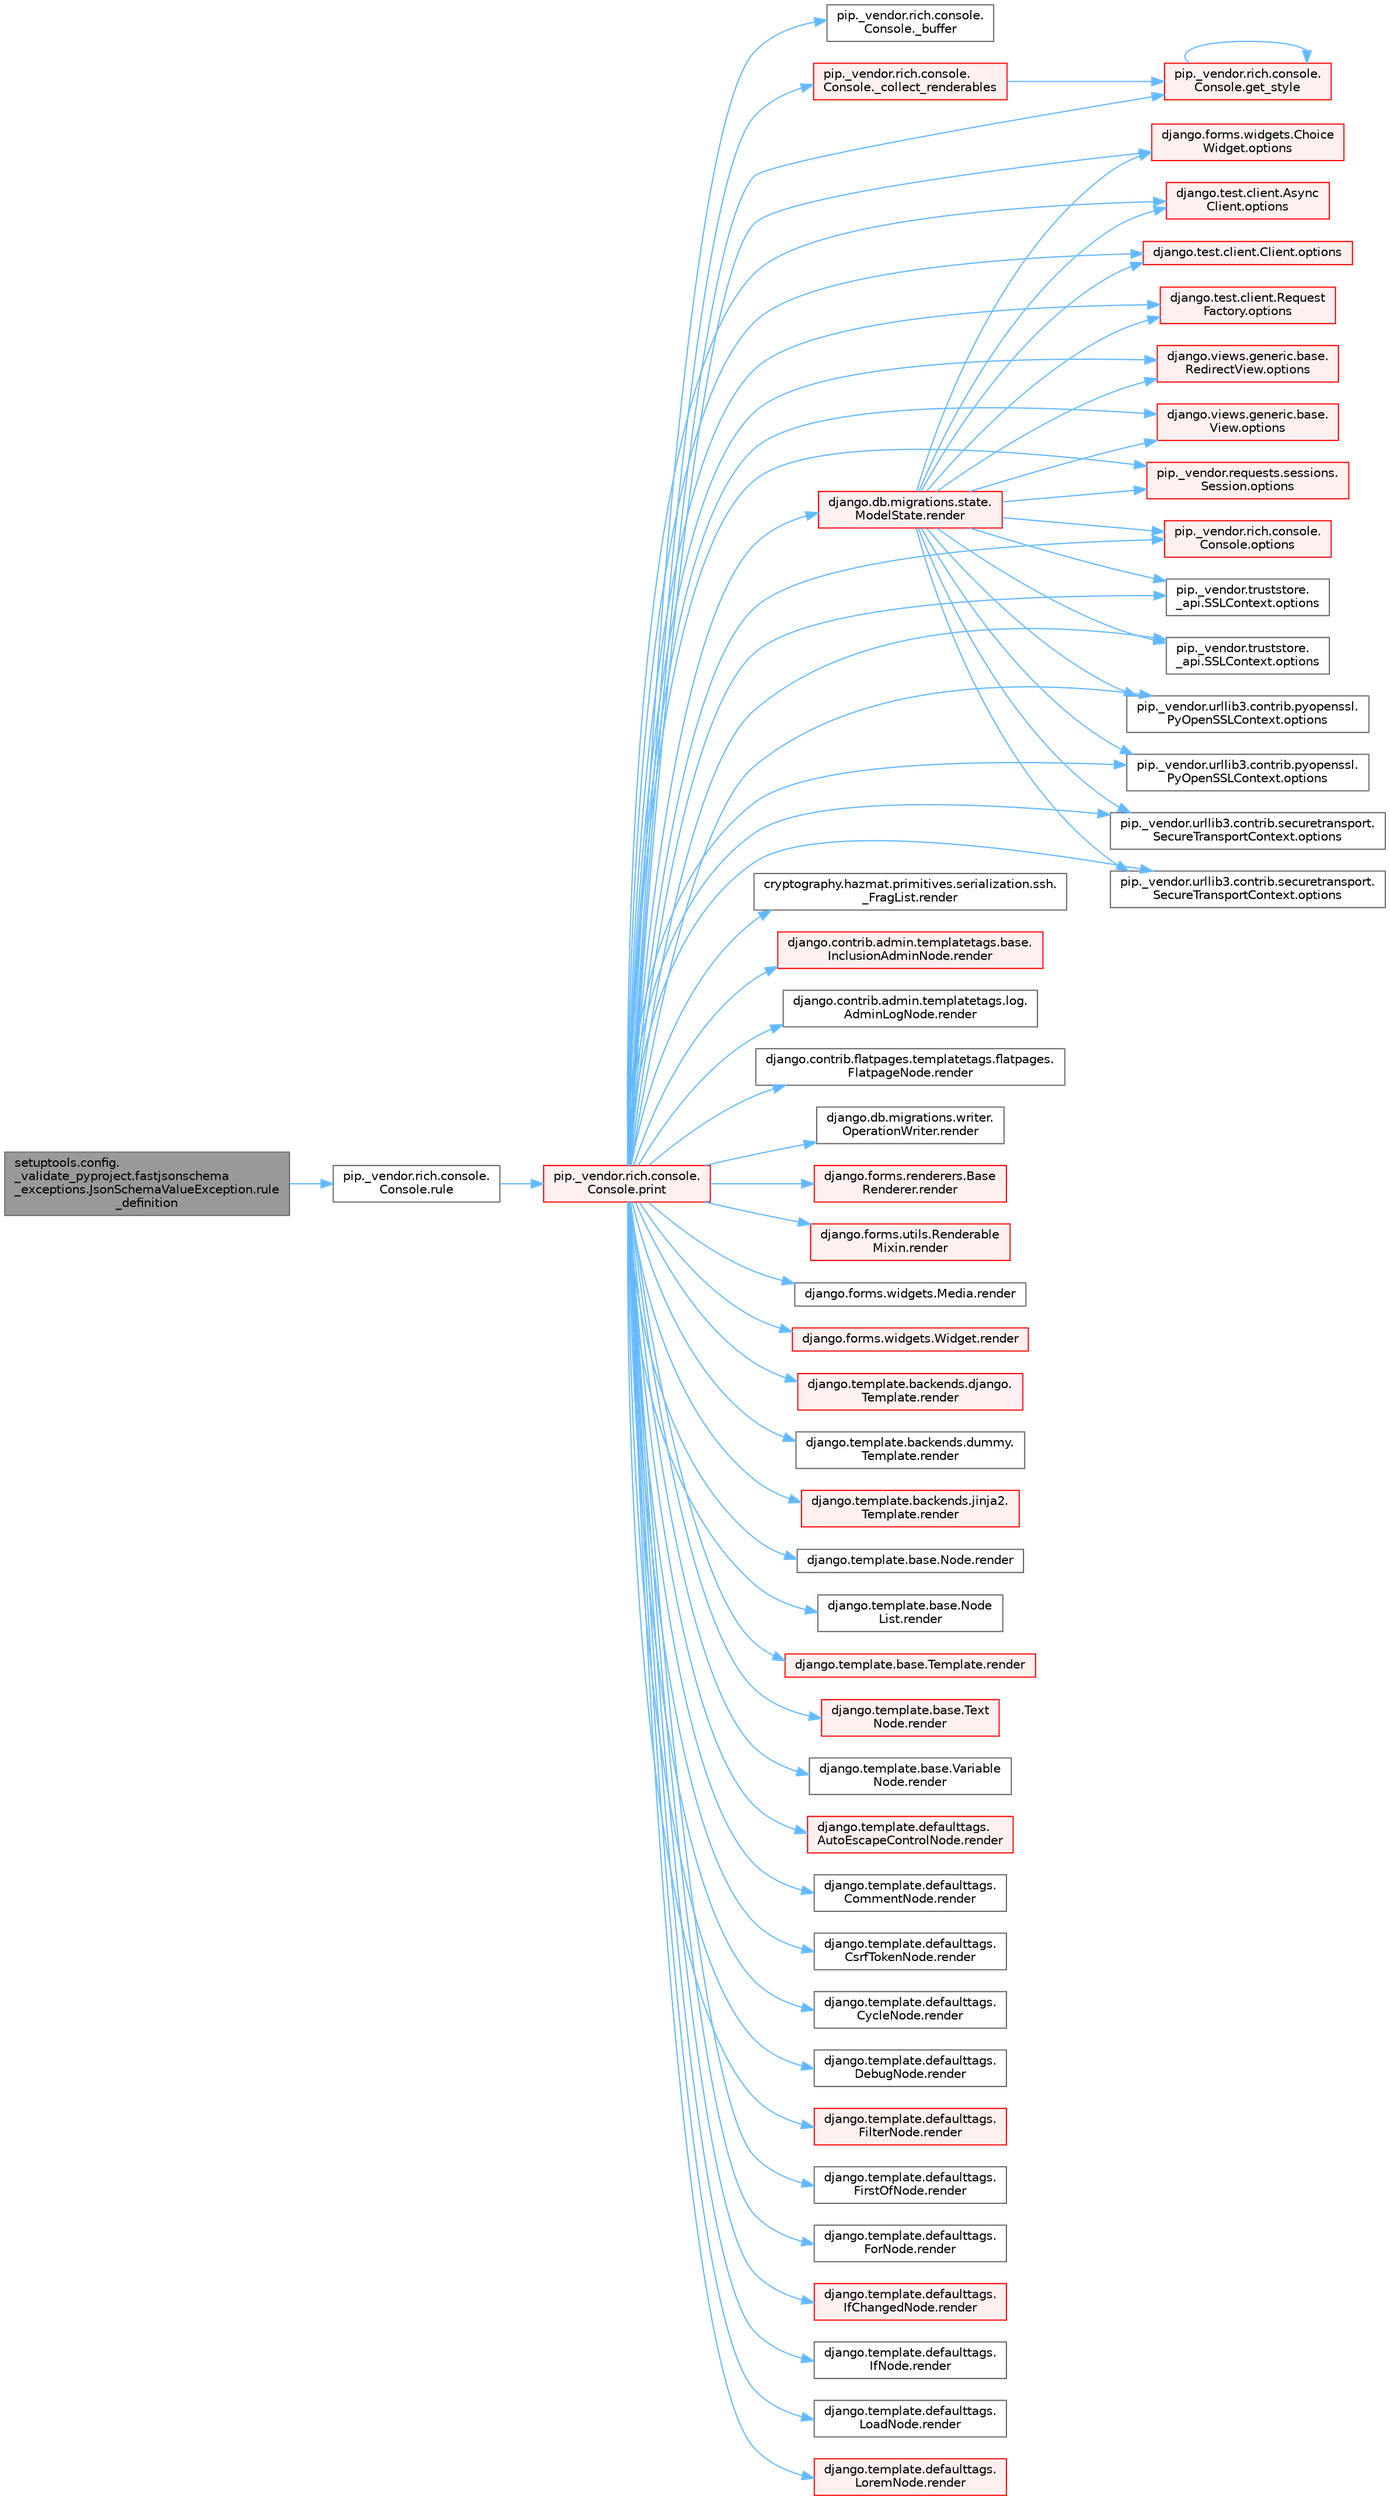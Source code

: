 digraph "setuptools.config._validate_pyproject.fastjsonschema_exceptions.JsonSchemaValueException.rule_definition"
{
 // LATEX_PDF_SIZE
  bgcolor="transparent";
  edge [fontname=Helvetica,fontsize=10,labelfontname=Helvetica,labelfontsize=10];
  node [fontname=Helvetica,fontsize=10,shape=box,height=0.2,width=0.4];
  rankdir="LR";
  Node1 [id="Node000001",label="setuptools.config.\l_validate_pyproject.fastjsonschema\l_exceptions.JsonSchemaValueException.rule\l_definition",height=0.2,width=0.4,color="gray40", fillcolor="grey60", style="filled", fontcolor="black",tooltip=" "];
  Node1 -> Node2 [id="edge1_Node000001_Node000002",color="steelblue1",style="solid",tooltip=" "];
  Node2 [id="Node000002",label="pip._vendor.rich.console.\lConsole.rule",height=0.2,width=0.4,color="grey40", fillcolor="white", style="filled",URL="$classpip_1_1__vendor_1_1rich_1_1console_1_1_console.html#abec6041d93810e8b1089d8bd7d00c397",tooltip=" "];
  Node2 -> Node3 [id="edge2_Node000002_Node000003",color="steelblue1",style="solid",tooltip=" "];
  Node3 [id="Node000003",label="pip._vendor.rich.console.\lConsole.print",height=0.2,width=0.4,color="red", fillcolor="#FFF0F0", style="filled",URL="$classpip_1_1__vendor_1_1rich_1_1console_1_1_console.html#af954370cdbb49236b597f2c11064549d",tooltip=" "];
  Node3 -> Node4 [id="edge3_Node000003_Node000004",color="steelblue1",style="solid",tooltip=" "];
  Node4 [id="Node000004",label="pip._vendor.rich.console.\lConsole._buffer",height=0.2,width=0.4,color="grey40", fillcolor="white", style="filled",URL="$classpip_1_1__vendor_1_1rich_1_1console_1_1_console.html#a51eaf031922c907e4085937b82f5564e",tooltip=" "];
  Node3 -> Node5 [id="edge4_Node000003_Node000005",color="steelblue1",style="solid",tooltip=" "];
  Node5 [id="Node000005",label="pip._vendor.rich.console.\lConsole._collect_renderables",height=0.2,width=0.4,color="red", fillcolor="#FFF0F0", style="filled",URL="$classpip_1_1__vendor_1_1rich_1_1console_1_1_console.html#ab053dc750094e77e036523f6d2c14899",tooltip=" "];
  Node5 -> Node9 [id="edge5_Node000005_Node000009",color="steelblue1",style="solid",tooltip=" "];
  Node9 [id="Node000009",label="pip._vendor.rich.console.\lConsole.get_style",height=0.2,width=0.4,color="red", fillcolor="#FFF0F0", style="filled",URL="$classpip_1_1__vendor_1_1rich_1_1console_1_1_console.html#ad6363f2eab416ae6106f6a1dc8e115ff",tooltip=" "];
  Node9 -> Node9 [id="edge6_Node000009_Node000009",color="steelblue1",style="solid",tooltip=" "];
  Node3 -> Node9 [id="edge7_Node000003_Node000009",color="steelblue1",style="solid",tooltip=" "];
  Node3 -> Node18 [id="edge8_Node000003_Node000018",color="steelblue1",style="solid",tooltip=" "];
  Node18 [id="Node000018",label="django.forms.widgets.Choice\lWidget.options",height=0.2,width=0.4,color="red", fillcolor="#FFF0F0", style="filled",URL="$classdjango_1_1forms_1_1widgets_1_1_choice_widget.html#a8575b90386fc2027f38ea00133cef250",tooltip=" "];
  Node3 -> Node1451 [id="edge9_Node000003_Node001451",color="steelblue1",style="solid",tooltip=" "];
  Node1451 [id="Node001451",label="django.test.client.Async\lClient.options",height=0.2,width=0.4,color="red", fillcolor="#FFF0F0", style="filled",URL="$classdjango_1_1test_1_1client_1_1_async_client.html#a84509c6347cbc018e6335b924ec841a2",tooltip=" "];
  Node3 -> Node1656 [id="edge10_Node000003_Node001656",color="steelblue1",style="solid",tooltip=" "];
  Node1656 [id="Node001656",label="django.test.client.Client.options",height=0.2,width=0.4,color="red", fillcolor="#FFF0F0", style="filled",URL="$classdjango_1_1test_1_1client_1_1_client.html#a839ea6375ca2184b3b60550938b6824c",tooltip=" "];
  Node3 -> Node1658 [id="edge11_Node000003_Node001658",color="steelblue1",style="solid",tooltip=" "];
  Node1658 [id="Node001658",label="django.test.client.Request\lFactory.options",height=0.2,width=0.4,color="red", fillcolor="#FFF0F0", style="filled",URL="$classdjango_1_1test_1_1client_1_1_request_factory.html#a438a7e1be2437d680cd78d11dee77c54",tooltip=" "];
  Node3 -> Node1662 [id="edge12_Node000003_Node001662",color="steelblue1",style="solid",tooltip=" "];
  Node1662 [id="Node001662",label="django.views.generic.base.\lRedirectView.options",height=0.2,width=0.4,color="red", fillcolor="#FFF0F0", style="filled",URL="$classdjango_1_1views_1_1generic_1_1base_1_1_redirect_view.html#a444de156c79647344c987295c47a76e1",tooltip=" "];
  Node3 -> Node1839 [id="edge13_Node000003_Node001839",color="steelblue1",style="solid",tooltip=" "];
  Node1839 [id="Node001839",label="django.views.generic.base.\lView.options",height=0.2,width=0.4,color="red", fillcolor="#FFF0F0", style="filled",URL="$classdjango_1_1views_1_1generic_1_1base_1_1_view.html#a4d1dc440a5bae11bd7859d20ca9948e1",tooltip=" "];
  Node3 -> Node1842 [id="edge14_Node000003_Node001842",color="steelblue1",style="solid",tooltip=" "];
  Node1842 [id="Node001842",label="pip._vendor.requests.sessions.\lSession.options",height=0.2,width=0.4,color="red", fillcolor="#FFF0F0", style="filled",URL="$classpip_1_1__vendor_1_1requests_1_1sessions_1_1_session.html#a210270880f90521b3b3014748ecd87e9",tooltip=" "];
  Node3 -> Node1843 [id="edge15_Node000003_Node001843",color="steelblue1",style="solid",tooltip=" "];
  Node1843 [id="Node001843",label="pip._vendor.rich.console.\lConsole.options",height=0.2,width=0.4,color="red", fillcolor="#FFF0F0", style="filled",URL="$classpip_1_1__vendor_1_1rich_1_1console_1_1_console.html#a41c8efe30ea45a9a4a3f8c34c688fe00",tooltip=" "];
  Node3 -> Node1851 [id="edge16_Node000003_Node001851",color="steelblue1",style="solid",tooltip=" "];
  Node1851 [id="Node001851",label="pip._vendor.truststore.\l_api.SSLContext.options",height=0.2,width=0.4,color="grey40", fillcolor="white", style="filled",URL="$classpip_1_1__vendor_1_1truststore_1_1__api_1_1_s_s_l_context.html#a6755b8a82c0de77273744b73a826678d",tooltip=" "];
  Node3 -> Node1852 [id="edge17_Node000003_Node001852",color="steelblue1",style="solid",tooltip=" "];
  Node1852 [id="Node001852",label="pip._vendor.truststore.\l_api.SSLContext.options",height=0.2,width=0.4,color="grey40", fillcolor="white", style="filled",URL="$classpip_1_1__vendor_1_1truststore_1_1__api_1_1_s_s_l_context.html#a90bd5b81f087b6628b2f681ce6cffcd6",tooltip=" "];
  Node3 -> Node1853 [id="edge18_Node000003_Node001853",color="steelblue1",style="solid",tooltip=" "];
  Node1853 [id="Node001853",label="pip._vendor.urllib3.contrib.pyopenssl.\lPyOpenSSLContext.options",height=0.2,width=0.4,color="grey40", fillcolor="white", style="filled",URL="$classpip_1_1__vendor_1_1urllib3_1_1contrib_1_1pyopenssl_1_1_py_open_s_s_l_context.html#a3f539cc9d4b91d2fb90d7f8aef3810c1",tooltip=" "];
  Node3 -> Node1854 [id="edge19_Node000003_Node001854",color="steelblue1",style="solid",tooltip=" "];
  Node1854 [id="Node001854",label="pip._vendor.urllib3.contrib.pyopenssl.\lPyOpenSSLContext.options",height=0.2,width=0.4,color="grey40", fillcolor="white", style="filled",URL="$classpip_1_1__vendor_1_1urllib3_1_1contrib_1_1pyopenssl_1_1_py_open_s_s_l_context.html#a8475fc4f3e83d92654b066a9422908dc",tooltip=" "];
  Node3 -> Node1855 [id="edge20_Node000003_Node001855",color="steelblue1",style="solid",tooltip=" "];
  Node1855 [id="Node001855",label="pip._vendor.urllib3.contrib.securetransport.\lSecureTransportContext.options",height=0.2,width=0.4,color="grey40", fillcolor="white", style="filled",URL="$classpip_1_1__vendor_1_1urllib3_1_1contrib_1_1securetransport_1_1_secure_transport_context.html#ae19920941647ed0b43e0ed7d96e12457",tooltip=" "];
  Node3 -> Node1856 [id="edge21_Node000003_Node001856",color="steelblue1",style="solid",tooltip=" "];
  Node1856 [id="Node001856",label="pip._vendor.urllib3.contrib.securetransport.\lSecureTransportContext.options",height=0.2,width=0.4,color="grey40", fillcolor="white", style="filled",URL="$classpip_1_1__vendor_1_1urllib3_1_1contrib_1_1securetransport_1_1_secure_transport_context.html#acf6c1ec11ca09e30c9c70d7dc26afacd",tooltip=" "];
  Node3 -> Node3330 [id="edge22_Node000003_Node003330",color="steelblue1",style="solid",tooltip=" "];
  Node3330 [id="Node003330",label="cryptography.hazmat.primitives.serialization.ssh.\l_FragList.render",height=0.2,width=0.4,color="grey40", fillcolor="white", style="filled",URL="$classcryptography_1_1hazmat_1_1primitives_1_1serialization_1_1ssh_1_1___frag_list.html#adb86a47aab3646d46cfde49b7a4408a0",tooltip=" "];
  Node3 -> Node3331 [id="edge23_Node000003_Node003331",color="steelblue1",style="solid",tooltip=" "];
  Node3331 [id="Node003331",label="django.contrib.admin.templatetags.base.\lInclusionAdminNode.render",height=0.2,width=0.4,color="red", fillcolor="#FFF0F0", style="filled",URL="$classdjango_1_1contrib_1_1admin_1_1templatetags_1_1base_1_1_inclusion_admin_node.html#a5c909e3c155bf5e7736cc82df0006cda",tooltip=" "];
  Node3 -> Node3332 [id="edge24_Node000003_Node003332",color="steelblue1",style="solid",tooltip=" "];
  Node3332 [id="Node003332",label="django.contrib.admin.templatetags.log.\lAdminLogNode.render",height=0.2,width=0.4,color="grey40", fillcolor="white", style="filled",URL="$classdjango_1_1contrib_1_1admin_1_1templatetags_1_1log_1_1_admin_log_node.html#a86b516f1be40628f1bd94a1dc420cb24",tooltip=" "];
  Node3 -> Node3333 [id="edge25_Node000003_Node003333",color="steelblue1",style="solid",tooltip=" "];
  Node3333 [id="Node003333",label="django.contrib.flatpages.templatetags.flatpages.\lFlatpageNode.render",height=0.2,width=0.4,color="grey40", fillcolor="white", style="filled",URL="$classdjango_1_1contrib_1_1flatpages_1_1templatetags_1_1flatpages_1_1_flatpage_node.html#afc3c992ffd3bae82ad18431268d4eee9",tooltip=" "];
  Node3 -> Node3334 [id="edge26_Node000003_Node003334",color="steelblue1",style="solid",tooltip=" "];
  Node3334 [id="Node003334",label="django.db.migrations.state.\lModelState.render",height=0.2,width=0.4,color="red", fillcolor="#FFF0F0", style="filled",URL="$classdjango_1_1db_1_1migrations_1_1state_1_1_model_state.html#abcfccbe8ebf6564386ec6908b6bc3178",tooltip=" "];
  Node3334 -> Node18 [id="edge27_Node003334_Node000018",color="steelblue1",style="solid",tooltip=" "];
  Node3334 -> Node1451 [id="edge28_Node003334_Node001451",color="steelblue1",style="solid",tooltip=" "];
  Node3334 -> Node1656 [id="edge29_Node003334_Node001656",color="steelblue1",style="solid",tooltip=" "];
  Node3334 -> Node1658 [id="edge30_Node003334_Node001658",color="steelblue1",style="solid",tooltip=" "];
  Node3334 -> Node1662 [id="edge31_Node003334_Node001662",color="steelblue1",style="solid",tooltip=" "];
  Node3334 -> Node1839 [id="edge32_Node003334_Node001839",color="steelblue1",style="solid",tooltip=" "];
  Node3334 -> Node1842 [id="edge33_Node003334_Node001842",color="steelblue1",style="solid",tooltip=" "];
  Node3334 -> Node1843 [id="edge34_Node003334_Node001843",color="steelblue1",style="solid",tooltip=" "];
  Node3334 -> Node1851 [id="edge35_Node003334_Node001851",color="steelblue1",style="solid",tooltip=" "];
  Node3334 -> Node1852 [id="edge36_Node003334_Node001852",color="steelblue1",style="solid",tooltip=" "];
  Node3334 -> Node1853 [id="edge37_Node003334_Node001853",color="steelblue1",style="solid",tooltip=" "];
  Node3334 -> Node1854 [id="edge38_Node003334_Node001854",color="steelblue1",style="solid",tooltip=" "];
  Node3334 -> Node1855 [id="edge39_Node003334_Node001855",color="steelblue1",style="solid",tooltip=" "];
  Node3334 -> Node1856 [id="edge40_Node003334_Node001856",color="steelblue1",style="solid",tooltip=" "];
  Node3 -> Node3336 [id="edge41_Node000003_Node003336",color="steelblue1",style="solid",tooltip=" "];
  Node3336 [id="Node003336",label="django.db.migrations.writer.\lOperationWriter.render",height=0.2,width=0.4,color="grey40", fillcolor="white", style="filled",URL="$classdjango_1_1db_1_1migrations_1_1writer_1_1_operation_writer.html#a6c0937fe3e8b072ea0d6c73954edaeef",tooltip=" "];
  Node3 -> Node3337 [id="edge42_Node000003_Node003337",color="steelblue1",style="solid",tooltip=" "];
  Node3337 [id="Node003337",label="django.forms.renderers.Base\lRenderer.render",height=0.2,width=0.4,color="red", fillcolor="#FFF0F0", style="filled",URL="$classdjango_1_1forms_1_1renderers_1_1_base_renderer.html#afc2864a13f4b09dd1ed354c16e047652",tooltip=" "];
  Node3 -> Node3369 [id="edge43_Node000003_Node003369",color="steelblue1",style="solid",tooltip=" "];
  Node3369 [id="Node003369",label="django.forms.utils.Renderable\lMixin.render",height=0.2,width=0.4,color="red", fillcolor="#FFF0F0", style="filled",URL="$classdjango_1_1forms_1_1utils_1_1_renderable_mixin.html#acdc73a3b1da7190ea3c6e0e2cb22e297",tooltip=" "];
  Node3 -> Node3370 [id="edge44_Node000003_Node003370",color="steelblue1",style="solid",tooltip=" "];
  Node3370 [id="Node003370",label="django.forms.widgets.Media.render",height=0.2,width=0.4,color="grey40", fillcolor="white", style="filled",URL="$classdjango_1_1forms_1_1widgets_1_1_media.html#a8619dcf905d1f6eba055d8c305557a34",tooltip=" "];
  Node3 -> Node3371 [id="edge45_Node000003_Node003371",color="steelblue1",style="solid",tooltip=" "];
  Node3371 [id="Node003371",label="django.forms.widgets.Widget.render",height=0.2,width=0.4,color="red", fillcolor="#FFF0F0", style="filled",URL="$classdjango_1_1forms_1_1widgets_1_1_widget.html#a972266d3972b64c404467dea8d6e2809",tooltip=" "];
  Node3 -> Node3387 [id="edge46_Node000003_Node003387",color="steelblue1",style="solid",tooltip=" "];
  Node3387 [id="Node003387",label="django.template.backends.django.\lTemplate.render",height=0.2,width=0.4,color="red", fillcolor="#FFF0F0", style="filled",URL="$classdjango_1_1template_1_1backends_1_1django_1_1_template.html#a12a44617b125b05f525f3e7262c1efc7",tooltip=" "];
  Node3 -> Node3388 [id="edge47_Node000003_Node003388",color="steelblue1",style="solid",tooltip=" "];
  Node3388 [id="Node003388",label="django.template.backends.dummy.\lTemplate.render",height=0.2,width=0.4,color="grey40", fillcolor="white", style="filled",URL="$classdjango_1_1template_1_1backends_1_1dummy_1_1_template.html#a12bf197b5e1349e6ae932de146ff664a",tooltip=" "];
  Node3 -> Node3389 [id="edge48_Node000003_Node003389",color="steelblue1",style="solid",tooltip=" "];
  Node3389 [id="Node003389",label="django.template.backends.jinja2.\lTemplate.render",height=0.2,width=0.4,color="red", fillcolor="#FFF0F0", style="filled",URL="$classdjango_1_1template_1_1backends_1_1jinja2_1_1_template.html#a2b736ba61eff462a2428d11c69cb3253",tooltip=" "];
  Node3 -> Node3390 [id="edge49_Node000003_Node003390",color="steelblue1",style="solid",tooltip=" "];
  Node3390 [id="Node003390",label="django.template.base.Node.render",height=0.2,width=0.4,color="grey40", fillcolor="white", style="filled",URL="$classdjango_1_1template_1_1base_1_1_node.html#a2113a3a2c813981b87a3972c6df5217c",tooltip=" "];
  Node3 -> Node3391 [id="edge50_Node000003_Node003391",color="steelblue1",style="solid",tooltip=" "];
  Node3391 [id="Node003391",label="django.template.base.Node\lList.render",height=0.2,width=0.4,color="grey40", fillcolor="white", style="filled",URL="$classdjango_1_1template_1_1base_1_1_node_list.html#a06141e2e964bd1582873c22ce0d3ad15",tooltip=" "];
  Node3 -> Node3392 [id="edge51_Node000003_Node003392",color="steelblue1",style="solid",tooltip=" "];
  Node3392 [id="Node003392",label="django.template.base.Template.render",height=0.2,width=0.4,color="red", fillcolor="#FFF0F0", style="filled",URL="$classdjango_1_1template_1_1base_1_1_template.html#abe9da3fa5f3e752f185c33415a9e785a",tooltip=" "];
  Node3 -> Node3393 [id="edge52_Node000003_Node003393",color="steelblue1",style="solid",tooltip=" "];
  Node3393 [id="Node003393",label="django.template.base.Text\lNode.render",height=0.2,width=0.4,color="red", fillcolor="#FFF0F0", style="filled",URL="$classdjango_1_1template_1_1base_1_1_text_node.html#aec8e5edcddfbf3deee609f8dc547c657",tooltip=" "];
  Node3 -> Node3395 [id="edge53_Node000003_Node003395",color="steelblue1",style="solid",tooltip=" "];
  Node3395 [id="Node003395",label="django.template.base.Variable\lNode.render",height=0.2,width=0.4,color="grey40", fillcolor="white", style="filled",URL="$classdjango_1_1template_1_1base_1_1_variable_node.html#adbe2dca265eb15c4cca62d52cdba276d",tooltip=" "];
  Node3 -> Node3396 [id="edge54_Node000003_Node003396",color="steelblue1",style="solid",tooltip=" "];
  Node3396 [id="Node003396",label="django.template.defaulttags.\lAutoEscapeControlNode.render",height=0.2,width=0.4,color="red", fillcolor="#FFF0F0", style="filled",URL="$classdjango_1_1template_1_1defaulttags_1_1_auto_escape_control_node.html#a43432396cc1428e02b1d1b823e5c696c",tooltip=" "];
  Node3 -> Node3397 [id="edge55_Node000003_Node003397",color="steelblue1",style="solid",tooltip=" "];
  Node3397 [id="Node003397",label="django.template.defaulttags.\lCommentNode.render",height=0.2,width=0.4,color="grey40", fillcolor="white", style="filled",URL="$classdjango_1_1template_1_1defaulttags_1_1_comment_node.html#a445298d90bae3586040d9bb23b79c6e6",tooltip=" "];
  Node3 -> Node3398 [id="edge56_Node000003_Node003398",color="steelblue1",style="solid",tooltip=" "];
  Node3398 [id="Node003398",label="django.template.defaulttags.\lCsrfTokenNode.render",height=0.2,width=0.4,color="grey40", fillcolor="white", style="filled",URL="$classdjango_1_1template_1_1defaulttags_1_1_csrf_token_node.html#a204a3abd490af5c068a59954f4122eb8",tooltip=" "];
  Node3 -> Node3399 [id="edge57_Node000003_Node003399",color="steelblue1",style="solid",tooltip=" "];
  Node3399 [id="Node003399",label="django.template.defaulttags.\lCycleNode.render",height=0.2,width=0.4,color="grey40", fillcolor="white", style="filled",URL="$classdjango_1_1template_1_1defaulttags_1_1_cycle_node.html#a5adf70c956480b072cde30962d65b3ba",tooltip=" "];
  Node3 -> Node3400 [id="edge58_Node000003_Node003400",color="steelblue1",style="solid",tooltip=" "];
  Node3400 [id="Node003400",label="django.template.defaulttags.\lDebugNode.render",height=0.2,width=0.4,color="grey40", fillcolor="white", style="filled",URL="$classdjango_1_1template_1_1defaulttags_1_1_debug_node.html#af97c5d95c2464ccd5eb2ba1413f78117",tooltip=" "];
  Node3 -> Node3401 [id="edge59_Node000003_Node003401",color="steelblue1",style="solid",tooltip=" "];
  Node3401 [id="Node003401",label="django.template.defaulttags.\lFilterNode.render",height=0.2,width=0.4,color="red", fillcolor="#FFF0F0", style="filled",URL="$classdjango_1_1template_1_1defaulttags_1_1_filter_node.html#af256865d8dfef80060b19b344491e26f",tooltip=" "];
  Node3 -> Node3402 [id="edge60_Node000003_Node003402",color="steelblue1",style="solid",tooltip=" "];
  Node3402 [id="Node003402",label="django.template.defaulttags.\lFirstOfNode.render",height=0.2,width=0.4,color="grey40", fillcolor="white", style="filled",URL="$classdjango_1_1template_1_1defaulttags_1_1_first_of_node.html#a59af2f769a3c9457fe7ace6959437f8f",tooltip=" "];
  Node3 -> Node3403 [id="edge61_Node000003_Node003403",color="steelblue1",style="solid",tooltip=" "];
  Node3403 [id="Node003403",label="django.template.defaulttags.\lForNode.render",height=0.2,width=0.4,color="grey40", fillcolor="white", style="filled",URL="$classdjango_1_1template_1_1defaulttags_1_1_for_node.html#abff4ba40c07fe75160c111bf4903f96c",tooltip=" "];
  Node3 -> Node3404 [id="edge62_Node000003_Node003404",color="steelblue1",style="solid",tooltip=" "];
  Node3404 [id="Node003404",label="django.template.defaulttags.\lIfChangedNode.render",height=0.2,width=0.4,color="red", fillcolor="#FFF0F0", style="filled",URL="$classdjango_1_1template_1_1defaulttags_1_1_if_changed_node.html#a37391b567554f4e85c817e34f59bd8b6",tooltip=" "];
  Node3 -> Node3406 [id="edge63_Node000003_Node003406",color="steelblue1",style="solid",tooltip=" "];
  Node3406 [id="Node003406",label="django.template.defaulttags.\lIfNode.render",height=0.2,width=0.4,color="grey40", fillcolor="white", style="filled",URL="$classdjango_1_1template_1_1defaulttags_1_1_if_node.html#a088eb007307535bafd93ec08f82c04da",tooltip=" "];
  Node3 -> Node3407 [id="edge64_Node000003_Node003407",color="steelblue1",style="solid",tooltip=" "];
  Node3407 [id="Node003407",label="django.template.defaulttags.\lLoadNode.render",height=0.2,width=0.4,color="grey40", fillcolor="white", style="filled",URL="$classdjango_1_1template_1_1defaulttags_1_1_load_node.html#ae25069b31564a1f816c19fe80483ee5a",tooltip=" "];
  Node3 -> Node3408 [id="edge65_Node000003_Node003408",color="steelblue1",style="solid",tooltip=" "];
  Node3408 [id="Node003408",label="django.template.defaulttags.\lLoremNode.render",height=0.2,width=0.4,color="red", fillcolor="#FFF0F0", style="filled",URL="$classdjango_1_1template_1_1defaulttags_1_1_lorem_node.html#aa9ac6e64f495fe6a2d53e7e7e7a30bf5",tooltip=" "];
}
